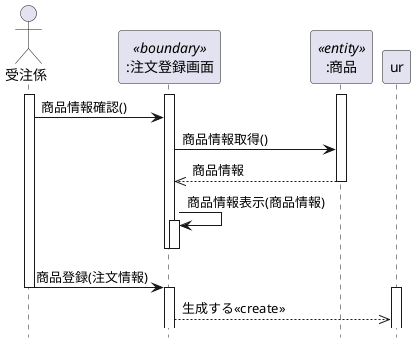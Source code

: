 @startuml
hide footbox
Actor 受注係 as user 
participant ":注文登録画面" as boundary <<boundary>>
participant ":商品" as entity <<entity>>
activate user
activate boundary 
activate entity  
user -> boundary :商品情報確認()
boundary -> entity :商品情報取得() 
entity -->> boundary :商品情報
deactivate entity
boundary -> boundary :商品情報表示(商品情報)
activate boundary
deactivate boundary
deactivate boundary 
user -> boundary :商品登録(注文情報)
deactivate user 
activate boundary
activate ur 
create ":注文" as ur <<entity>>
boundary -->> ur : 生成する<< create >> 

@enduml